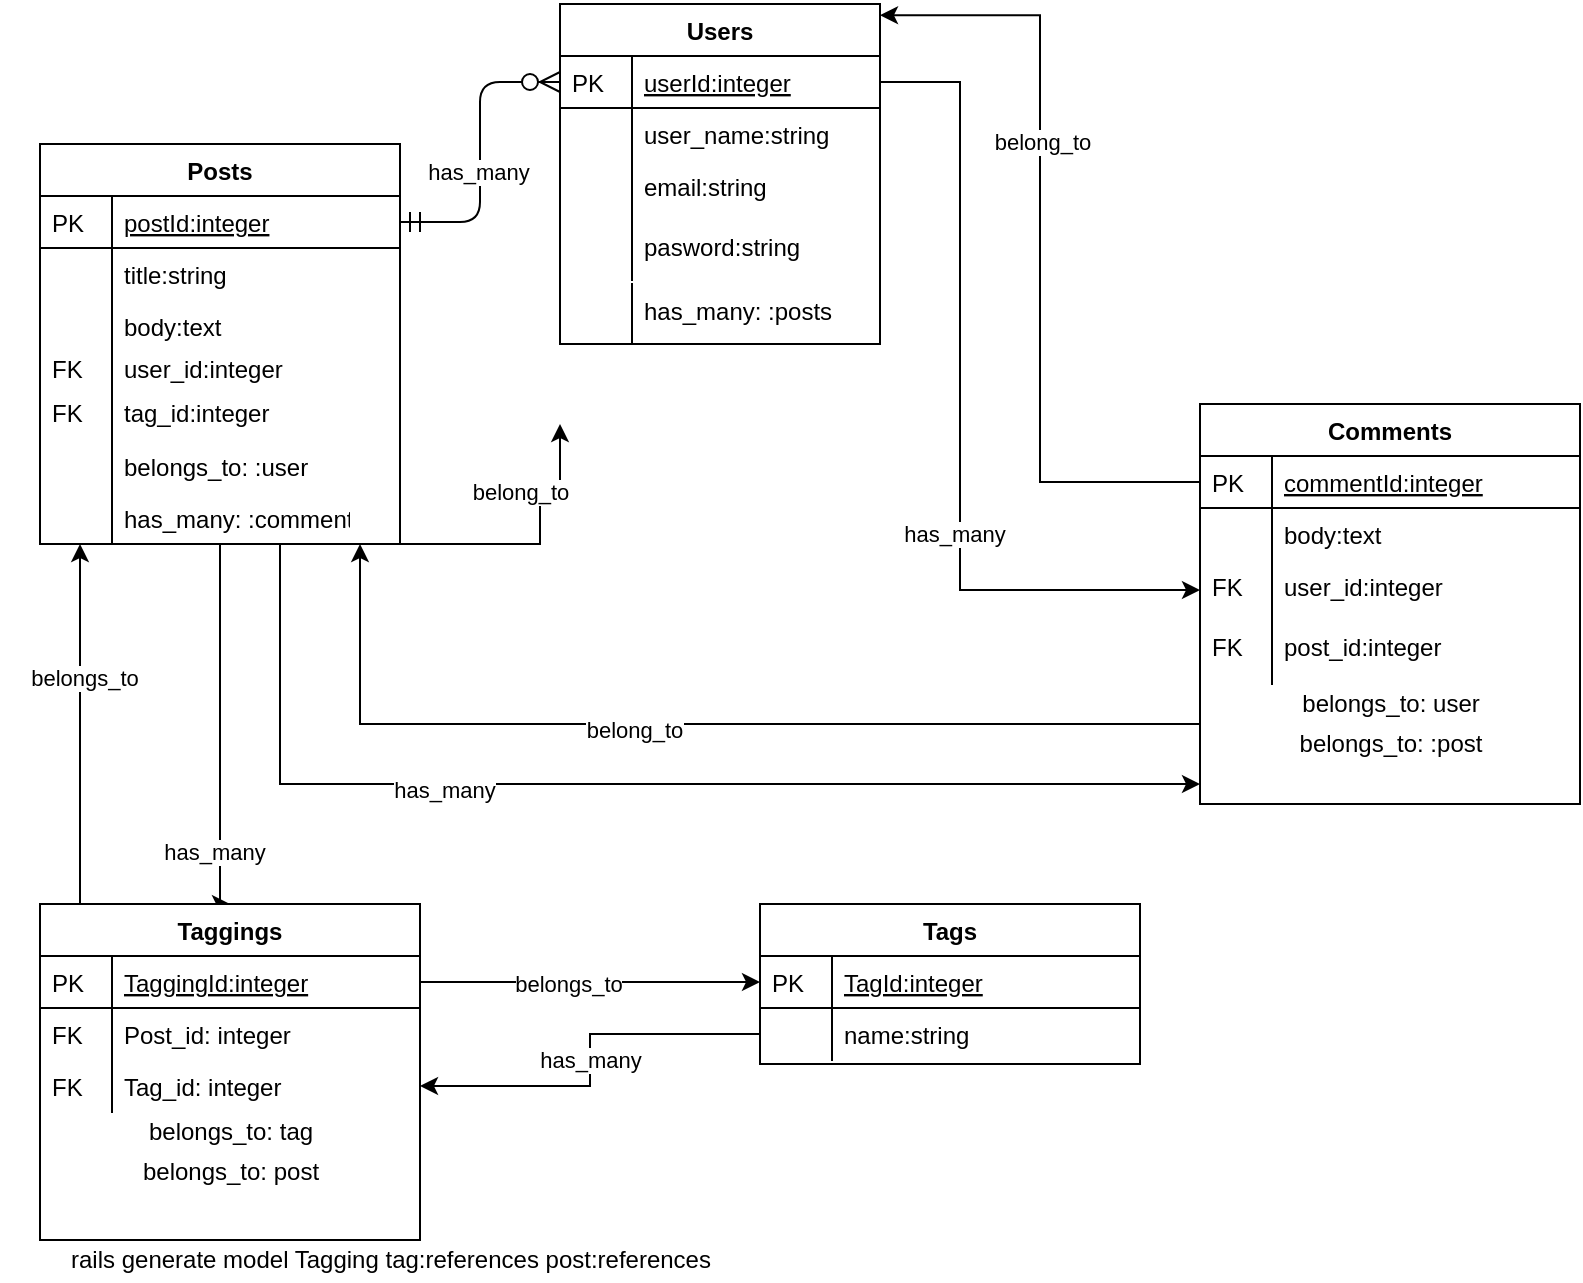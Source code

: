 <mxfile version="13.0.9" type="github"><diagram id="C5RBs43oDa-KdzZeNtuy" name="Page-1"><mxGraphModel dx="782" dy="666" grid="0" gridSize="10" guides="1" tooltips="1" connect="1" arrows="1" fold="1" page="1" pageScale="1" pageWidth="827" pageHeight="1169" math="0" shadow="0"><root><mxCell id="WIyWlLk6GJQsqaUBKTNV-0"/><mxCell id="WIyWlLk6GJQsqaUBKTNV-1" parent="WIyWlLk6GJQsqaUBKTNV-0"/><mxCell id="zkfFHV4jXpPFQw0GAbJ--63" value="" style="edgeStyle=orthogonalEdgeStyle;endArrow=ERzeroToMany;startArrow=ERmandOne;shadow=0;strokeWidth=1;endSize=8;startSize=8;" parent="WIyWlLk6GJQsqaUBKTNV-1" source="zkfFHV4jXpPFQw0GAbJ--52" target="zkfFHV4jXpPFQw0GAbJ--57" edge="1"><mxGeometry width="100" height="100" relative="1" as="geometry"><mxPoint x="310" y="390" as="sourcePoint"/><mxPoint x="410" y="290" as="targetPoint"/><Array as="points"><mxPoint x="240" y="59"/></Array></mxGeometry></mxCell><mxCell id="GU-XzyLwn903RGpwHWdi-1" value="has_many" style="edgeLabel;html=1;align=center;verticalAlign=middle;resizable=0;points=[];" parent="zkfFHV4jXpPFQw0GAbJ--63" vertex="1" connectable="0"><mxGeometry x="-0.13" y="1" relative="1" as="geometry"><mxPoint as="offset"/></mxGeometry></mxCell><mxCell id="zkfFHV4jXpPFQw0GAbJ--56" value="Users" style="swimlane;fontStyle=1;childLayout=stackLayout;horizontal=1;startSize=26;horizontalStack=0;resizeParent=1;resizeLast=0;collapsible=1;marginBottom=0;rounded=0;shadow=0;strokeWidth=1;" parent="WIyWlLk6GJQsqaUBKTNV-1" vertex="1"><mxGeometry x="280" y="20" width="160" height="170" as="geometry"><mxRectangle x="260" y="80" width="160" height="26" as="alternateBounds"/></mxGeometry></mxCell><mxCell id="zkfFHV4jXpPFQw0GAbJ--57" value="userId:integer" style="shape=partialRectangle;top=0;left=0;right=0;bottom=1;align=left;verticalAlign=top;fillColor=none;spacingLeft=40;spacingRight=4;overflow=hidden;rotatable=0;points=[[0,0.5],[1,0.5]];portConstraint=eastwest;dropTarget=0;rounded=0;shadow=0;strokeWidth=1;fontStyle=4" parent="zkfFHV4jXpPFQw0GAbJ--56" vertex="1"><mxGeometry y="26" width="160" height="26" as="geometry"/></mxCell><mxCell id="zkfFHV4jXpPFQw0GAbJ--58" value="PK" style="shape=partialRectangle;top=0;left=0;bottom=0;fillColor=none;align=left;verticalAlign=top;spacingLeft=4;spacingRight=4;overflow=hidden;rotatable=0;points=[];portConstraint=eastwest;part=1;" parent="zkfFHV4jXpPFQw0GAbJ--57" vertex="1" connectable="0"><mxGeometry width="36" height="26" as="geometry"/></mxCell><mxCell id="zkfFHV4jXpPFQw0GAbJ--59" value="user_name:string" style="shape=partialRectangle;top=0;left=0;right=0;bottom=0;align=left;verticalAlign=top;fillColor=none;spacingLeft=40;spacingRight=4;overflow=hidden;rotatable=0;points=[[0,0.5],[1,0.5]];portConstraint=eastwest;dropTarget=0;rounded=0;shadow=0;strokeWidth=1;" parent="zkfFHV4jXpPFQw0GAbJ--56" vertex="1"><mxGeometry y="52" width="160" height="26" as="geometry"/></mxCell><mxCell id="zkfFHV4jXpPFQw0GAbJ--60" value="" style="shape=partialRectangle;top=0;left=0;bottom=0;fillColor=none;align=left;verticalAlign=top;spacingLeft=4;spacingRight=4;overflow=hidden;rotatable=0;points=[];portConstraint=eastwest;part=1;" parent="zkfFHV4jXpPFQw0GAbJ--59" vertex="1" connectable="0"><mxGeometry width="36" height="26" as="geometry"/></mxCell><mxCell id="zkfFHV4jXpPFQw0GAbJ--61" value="email:string" style="shape=partialRectangle;top=0;left=0;right=0;bottom=0;align=left;verticalAlign=top;fillColor=none;spacingLeft=40;spacingRight=4;overflow=hidden;rotatable=0;points=[[0,0.5],[1,0.5]];portConstraint=eastwest;dropTarget=0;rounded=0;shadow=0;strokeWidth=1;" parent="zkfFHV4jXpPFQw0GAbJ--56" vertex="1"><mxGeometry y="78" width="160" height="30" as="geometry"/></mxCell><mxCell id="zkfFHV4jXpPFQw0GAbJ--62" value="" style="shape=partialRectangle;top=0;left=0;bottom=0;fillColor=none;align=left;verticalAlign=top;spacingLeft=4;spacingRight=4;overflow=hidden;rotatable=0;points=[];portConstraint=eastwest;part=1;" parent="zkfFHV4jXpPFQw0GAbJ--61" vertex="1" connectable="0"><mxGeometry width="36" height="30" as="geometry"/></mxCell><mxCell id="sBN3uBFpT4s0c2l0fuPL-2" value="pasword:string" style="shape=partialRectangle;top=0;left=0;right=0;bottom=0;align=left;verticalAlign=top;fillColor=none;spacingLeft=40;spacingRight=4;overflow=hidden;rotatable=0;points=[[0,0.5],[1,0.5]];portConstraint=eastwest;dropTarget=0;rounded=0;shadow=0;strokeWidth=1;" parent="zkfFHV4jXpPFQw0GAbJ--56" vertex="1"><mxGeometry y="108" width="160" height="30" as="geometry"/></mxCell><mxCell id="sBN3uBFpT4s0c2l0fuPL-3" value="" style="shape=partialRectangle;top=0;left=0;bottom=0;fillColor=none;align=left;verticalAlign=top;spacingLeft=4;spacingRight=4;overflow=hidden;rotatable=0;points=[];portConstraint=eastwest;part=1;" parent="sBN3uBFpT4s0c2l0fuPL-2" vertex="1" connectable="0"><mxGeometry width="36" height="30" as="geometry"/></mxCell><mxCell id="sBN3uBFpT4s0c2l0fuPL-0" value="has_many: :posts" style="shape=partialRectangle;top=0;left=0;right=0;bottom=0;align=left;verticalAlign=top;fillColor=none;spacingLeft=40;spacingRight=4;overflow=hidden;rotatable=0;points=[[0,0.5],[1,0.5]];portConstraint=eastwest;dropTarget=0;rounded=0;shadow=0;strokeWidth=1;" parent="WIyWlLk6GJQsqaUBKTNV-1" vertex="1"><mxGeometry x="280" y="160" width="160" height="30" as="geometry"/></mxCell><mxCell id="sBN3uBFpT4s0c2l0fuPL-1" value="" style="shape=partialRectangle;top=0;left=0;bottom=0;fillColor=none;align=left;verticalAlign=top;spacingLeft=4;spacingRight=4;overflow=hidden;rotatable=0;points=[];portConstraint=eastwest;part=1;" parent="sBN3uBFpT4s0c2l0fuPL-0" vertex="1" connectable="0"><mxGeometry width="36" height="30" as="geometry"/></mxCell><mxCell id="sBN3uBFpT4s0c2l0fuPL-10" value="belongs_to: :user" style="shape=partialRectangle;top=0;left=0;right=0;bottom=0;align=left;verticalAlign=top;fillColor=none;spacingLeft=40;spacingRight=4;overflow=hidden;rotatable=0;points=[[0,0.5],[1,0.5]];portConstraint=eastwest;dropTarget=0;rounded=0;shadow=0;strokeWidth=1;" parent="WIyWlLk6GJQsqaUBKTNV-1" vertex="1"><mxGeometry x="20" y="238" width="160" height="26" as="geometry"/></mxCell><mxCell id="sBN3uBFpT4s0c2l0fuPL-11" value="" style="shape=partialRectangle;top=0;left=0;bottom=0;fillColor=none;align=left;verticalAlign=top;spacingLeft=4;spacingRight=4;overflow=hidden;rotatable=0;points=[];portConstraint=eastwest;part=1;" parent="sBN3uBFpT4s0c2l0fuPL-10" vertex="1" connectable="0"><mxGeometry width="36" height="26" as="geometry"/></mxCell><mxCell id="sBN3uBFpT4s0c2l0fuPL-12" value="has_many: :comments" style="shape=partialRectangle;top=0;left=0;right=0;bottom=0;align=left;verticalAlign=top;fillColor=none;spacingLeft=40;spacingRight=4;overflow=hidden;rotatable=0;points=[[0,0.5],[1,0.5]];portConstraint=eastwest;dropTarget=0;rounded=0;shadow=0;strokeWidth=1;" parent="WIyWlLk6GJQsqaUBKTNV-1" vertex="1"><mxGeometry x="20" y="264" width="160" height="26" as="geometry"/></mxCell><mxCell id="sBN3uBFpT4s0c2l0fuPL-13" value="" style="shape=partialRectangle;top=0;left=0;bottom=0;fillColor=none;align=left;verticalAlign=top;spacingLeft=4;spacingRight=4;overflow=hidden;rotatable=0;points=[];portConstraint=eastwest;part=1;" parent="sBN3uBFpT4s0c2l0fuPL-12" vertex="1" connectable="0"><mxGeometry width="36" height="26" as="geometry"/></mxCell><mxCell id="sBN3uBFpT4s0c2l0fuPL-18" style="edgeStyle=orthogonalEdgeStyle;rounded=0;orthogonalLoop=1;jettySize=auto;html=1;" parent="WIyWlLk6GJQsqaUBKTNV-1" edge="1"><mxGeometry relative="1" as="geometry"><mxPoint x="200" y="260" as="sourcePoint"/><mxPoint x="280" y="230" as="targetPoint"/><Array as="points"><mxPoint x="200" y="290"/><mxPoint x="270" y="290"/><mxPoint x="270" y="260"/><mxPoint x="280" y="260"/></Array></mxGeometry></mxCell><mxCell id="GU-XzyLwn903RGpwHWdi-0" value="belong_to" style="edgeLabel;html=1;align=center;verticalAlign=middle;resizable=0;points=[];" parent="sBN3uBFpT4s0c2l0fuPL-18" vertex="1" connectable="0"><mxGeometry x="0.296" y="-1" relative="1" as="geometry"><mxPoint x="-11" y="-16" as="offset"/></mxGeometry></mxCell><mxCell id="sBN3uBFpT4s0c2l0fuPL-14" value="user_id:integer" style="shape=partialRectangle;top=0;left=0;right=0;bottom=0;align=left;verticalAlign=top;fillColor=none;spacingLeft=40;spacingRight=4;overflow=hidden;rotatable=0;points=[[0,0.5],[1,0.5]];portConstraint=eastwest;dropTarget=0;rounded=0;shadow=0;strokeWidth=1;" parent="WIyWlLk6GJQsqaUBKTNV-1" vertex="1"><mxGeometry x="20" y="189" width="180" height="26" as="geometry"/></mxCell><mxCell id="sBN3uBFpT4s0c2l0fuPL-15" value="FK" style="shape=partialRectangle;top=0;left=0;bottom=0;fillColor=none;align=left;verticalAlign=top;spacingLeft=4;spacingRight=4;overflow=hidden;rotatable=0;points=[];portConstraint=eastwest;part=1;" parent="sBN3uBFpT4s0c2l0fuPL-14" vertex="1" connectable="0"><mxGeometry width="36" height="26" as="geometry"/></mxCell><mxCell id="GU-XzyLwn903RGpwHWdi-3" value="Comments" style="swimlane;fontStyle=1;childLayout=stackLayout;horizontal=1;startSize=26;horizontalStack=0;resizeParent=1;resizeLast=0;collapsible=1;marginBottom=0;rounded=0;shadow=0;strokeWidth=1;" parent="WIyWlLk6GJQsqaUBKTNV-1" vertex="1"><mxGeometry x="600" y="220" width="190" height="200" as="geometry"><mxRectangle x="260" y="80" width="160" height="26" as="alternateBounds"/></mxGeometry></mxCell><mxCell id="GU-XzyLwn903RGpwHWdi-4" value="commentId:integer" style="shape=partialRectangle;top=0;left=0;right=0;bottom=1;align=left;verticalAlign=top;fillColor=none;spacingLeft=40;spacingRight=4;overflow=hidden;rotatable=0;points=[[0,0.5],[1,0.5]];portConstraint=eastwest;dropTarget=0;rounded=0;shadow=0;strokeWidth=1;fontStyle=4" parent="GU-XzyLwn903RGpwHWdi-3" vertex="1"><mxGeometry y="26" width="190" height="26" as="geometry"/></mxCell><mxCell id="GU-XzyLwn903RGpwHWdi-5" value="PK" style="shape=partialRectangle;top=0;left=0;bottom=0;fillColor=none;align=left;verticalAlign=top;spacingLeft=4;spacingRight=4;overflow=hidden;rotatable=0;points=[];portConstraint=eastwest;part=1;" parent="GU-XzyLwn903RGpwHWdi-4" vertex="1" connectable="0"><mxGeometry width="36" height="26" as="geometry"/></mxCell><mxCell id="GU-XzyLwn903RGpwHWdi-6" value="body:text" style="shape=partialRectangle;top=0;left=0;right=0;bottom=0;align=left;verticalAlign=top;fillColor=none;spacingLeft=40;spacingRight=4;overflow=hidden;rotatable=0;points=[[0,0.5],[1,0.5]];portConstraint=eastwest;dropTarget=0;rounded=0;shadow=0;strokeWidth=1;" parent="GU-XzyLwn903RGpwHWdi-3" vertex="1"><mxGeometry y="52" width="190" height="26" as="geometry"/></mxCell><mxCell id="GU-XzyLwn903RGpwHWdi-7" value="" style="shape=partialRectangle;top=0;left=0;bottom=0;fillColor=none;align=left;verticalAlign=top;spacingLeft=4;spacingRight=4;overflow=hidden;rotatable=0;points=[];portConstraint=eastwest;part=1;" parent="GU-XzyLwn903RGpwHWdi-6" vertex="1" connectable="0"><mxGeometry width="36" height="26" as="geometry"/></mxCell><mxCell id="GU-XzyLwn903RGpwHWdi-8" value="user_id:integer" style="shape=partialRectangle;top=0;left=0;right=0;bottom=0;align=left;verticalAlign=top;fillColor=none;spacingLeft=40;spacingRight=4;overflow=hidden;rotatable=0;points=[[0,0.5],[1,0.5]];portConstraint=eastwest;dropTarget=0;rounded=0;shadow=0;strokeWidth=1;" parent="GU-XzyLwn903RGpwHWdi-3" vertex="1"><mxGeometry y="78" width="190" height="30" as="geometry"/></mxCell><mxCell id="GU-XzyLwn903RGpwHWdi-9" value="FK" style="shape=partialRectangle;top=0;left=0;bottom=0;fillColor=none;align=left;verticalAlign=top;spacingLeft=4;spacingRight=4;overflow=hidden;rotatable=0;points=[];portConstraint=eastwest;part=1;" parent="GU-XzyLwn903RGpwHWdi-8" vertex="1" connectable="0"><mxGeometry width="36" height="30" as="geometry"/></mxCell><mxCell id="GU-XzyLwn903RGpwHWdi-10" value="post_id:integer" style="shape=partialRectangle;top=0;left=0;right=0;bottom=0;align=left;verticalAlign=top;fillColor=none;spacingLeft=40;spacingRight=4;overflow=hidden;rotatable=0;points=[[0,0.5],[1,0.5]];portConstraint=eastwest;dropTarget=0;rounded=0;shadow=0;strokeWidth=1;" parent="GU-XzyLwn903RGpwHWdi-3" vertex="1"><mxGeometry y="108" width="190" height="32" as="geometry"/></mxCell><mxCell id="GU-XzyLwn903RGpwHWdi-11" value="FK" style="shape=partialRectangle;top=0;left=0;bottom=0;fillColor=none;align=left;verticalAlign=top;spacingLeft=4;spacingRight=4;overflow=hidden;rotatable=0;points=[];portConstraint=eastwest;part=1;" parent="GU-XzyLwn903RGpwHWdi-10" vertex="1" connectable="0"><mxGeometry width="36" height="32" as="geometry"/></mxCell><mxCell id="GU-XzyLwn903RGpwHWdi-45" value="&lt;div&gt;belongs_to: user&lt;/div&gt;" style="text;html=1;align=center;verticalAlign=middle;resizable=0;points=[];autosize=1;" parent="GU-XzyLwn903RGpwHWdi-3" vertex="1"><mxGeometry y="140" width="190" height="20" as="geometry"/></mxCell><mxCell id="GU-XzyLwn903RGpwHWdi-46" value="belongs_to: :post" style="text;html=1;align=center;verticalAlign=middle;resizable=0;points=[];autosize=1;" parent="GU-XzyLwn903RGpwHWdi-3" vertex="1"><mxGeometry y="160" width="190" height="20" as="geometry"/></mxCell><mxCell id="GU-XzyLwn903RGpwHWdi-16" value="tag_id:integer" style="shape=partialRectangle;top=0;left=0;right=0;bottom=0;align=left;verticalAlign=top;fillColor=none;spacingLeft=40;spacingRight=4;overflow=hidden;rotatable=0;points=[[0,0.5],[1,0.5]];portConstraint=eastwest;dropTarget=0;rounded=0;shadow=0;strokeWidth=1;" parent="WIyWlLk6GJQsqaUBKTNV-1" vertex="1"><mxGeometry x="20" y="211" width="180" height="26" as="geometry"/></mxCell><mxCell id="GU-XzyLwn903RGpwHWdi-17" value="FK" style="shape=partialRectangle;top=0;left=0;bottom=0;fillColor=none;align=left;verticalAlign=top;spacingLeft=4;spacingRight=4;overflow=hidden;rotatable=0;points=[];portConstraint=eastwest;part=1;" parent="GU-XzyLwn903RGpwHWdi-16" vertex="1" connectable="0"><mxGeometry width="36" height="26" as="geometry"/></mxCell><mxCell id="GU-XzyLwn903RGpwHWdi-18" style="edgeStyle=orthogonalEdgeStyle;rounded=0;orthogonalLoop=1;jettySize=auto;html=1;exitX=0;exitY=0.5;exitDx=0;exitDy=0;entryX=1;entryY=0.033;entryDx=0;entryDy=0;entryPerimeter=0;" parent="WIyWlLk6GJQsqaUBKTNV-1" source="GU-XzyLwn903RGpwHWdi-4" target="zkfFHV4jXpPFQw0GAbJ--56" edge="1"><mxGeometry relative="1" as="geometry"/></mxCell><mxCell id="GU-XzyLwn903RGpwHWdi-19" value="belong_to" style="edgeLabel;html=1;align=center;verticalAlign=middle;resizable=0;points=[];" parent="GU-XzyLwn903RGpwHWdi-18" vertex="1" connectable="0"><mxGeometry x="0.27" y="-1" relative="1" as="geometry"><mxPoint as="offset"/></mxGeometry></mxCell><mxCell id="GU-XzyLwn903RGpwHWdi-25" style="edgeStyle=orthogonalEdgeStyle;rounded=0;orthogonalLoop=1;jettySize=auto;html=1;exitX=0.25;exitY=1;exitDx=0;exitDy=0;" parent="WIyWlLk6GJQsqaUBKTNV-1" source="zkfFHV4jXpPFQw0GAbJ--51" edge="1"><mxGeometry relative="1" as="geometry"><mxPoint x="600" y="410" as="targetPoint"/><Array as="points"><mxPoint x="140" y="290"/><mxPoint x="140" y="410"/></Array></mxGeometry></mxCell><mxCell id="GU-XzyLwn903RGpwHWdi-26" value="has_many" style="edgeLabel;html=1;align=center;verticalAlign=middle;resizable=0;points=[];" parent="GU-XzyLwn903RGpwHWdi-25" vertex="1" connectable="0"><mxGeometry x="-0.155" y="-3" relative="1" as="geometry"><mxPoint as="offset"/></mxGeometry></mxCell><mxCell id="GU-XzyLwn903RGpwHWdi-52" style="edgeStyle=orthogonalEdgeStyle;rounded=0;orthogonalLoop=1;jettySize=auto;html=1;exitX=0.5;exitY=1;exitDx=0;exitDy=0;entryX=0.5;entryY=0;entryDx=0;entryDy=0;" parent="WIyWlLk6GJQsqaUBKTNV-1" source="zkfFHV4jXpPFQw0GAbJ--51" target="GU-XzyLwn903RGpwHWdi-36" edge="1"><mxGeometry relative="1" as="geometry"><Array as="points"><mxPoint x="110" y="470"/></Array></mxGeometry></mxCell><mxCell id="GU-XzyLwn903RGpwHWdi-53" value="has_many" style="edgeLabel;html=1;align=center;verticalAlign=middle;resizable=0;points=[];" parent="GU-XzyLwn903RGpwHWdi-52" vertex="1" connectable="0"><mxGeometry x="0.665" y="-3" relative="1" as="geometry"><mxPoint as="offset"/></mxGeometry></mxCell><mxCell id="zkfFHV4jXpPFQw0GAbJ--51" value="Posts" style="swimlane;fontStyle=1;childLayout=stackLayout;horizontal=1;startSize=26;horizontalStack=0;resizeParent=1;resizeLast=0;collapsible=1;marginBottom=0;rounded=0;shadow=0;strokeWidth=1;" parent="WIyWlLk6GJQsqaUBKTNV-1" vertex="1"><mxGeometry x="20" y="90" width="180" height="200" as="geometry"><mxRectangle x="20" y="80" width="160" height="26" as="alternateBounds"/></mxGeometry></mxCell><mxCell id="zkfFHV4jXpPFQw0GAbJ--52" value="postId:integer" style="shape=partialRectangle;top=0;left=0;right=0;bottom=1;align=left;verticalAlign=top;fillColor=none;spacingLeft=40;spacingRight=4;overflow=hidden;rotatable=0;points=[[0,0.5],[1,0.5]];portConstraint=eastwest;dropTarget=0;rounded=0;shadow=0;strokeWidth=1;fontStyle=4" parent="zkfFHV4jXpPFQw0GAbJ--51" vertex="1"><mxGeometry y="26" width="180" height="26" as="geometry"/></mxCell><mxCell id="zkfFHV4jXpPFQw0GAbJ--53" value="PK" style="shape=partialRectangle;top=0;left=0;bottom=0;fillColor=none;align=left;verticalAlign=top;spacingLeft=4;spacingRight=4;overflow=hidden;rotatable=0;points=[];portConstraint=eastwest;part=1;" parent="zkfFHV4jXpPFQw0GAbJ--52" vertex="1" connectable="0"><mxGeometry width="36" height="26" as="geometry"/></mxCell><mxCell id="zkfFHV4jXpPFQw0GAbJ--54" value="title:string" style="shape=partialRectangle;top=0;left=0;right=0;bottom=0;align=left;verticalAlign=top;fillColor=none;spacingLeft=40;spacingRight=4;overflow=hidden;rotatable=0;points=[[0,0.5],[1,0.5]];portConstraint=eastwest;dropTarget=0;rounded=0;shadow=0;strokeWidth=1;" parent="zkfFHV4jXpPFQw0GAbJ--51" vertex="1"><mxGeometry y="52" width="180" height="26" as="geometry"/></mxCell><mxCell id="zkfFHV4jXpPFQw0GAbJ--55" value="" style="shape=partialRectangle;top=0;left=0;bottom=0;fillColor=none;align=left;verticalAlign=top;spacingLeft=4;spacingRight=4;overflow=hidden;rotatable=0;points=[];portConstraint=eastwest;part=1;" parent="zkfFHV4jXpPFQw0GAbJ--54" vertex="1" connectable="0"><mxGeometry width="36" height="26" as="geometry"/></mxCell><mxCell id="sBN3uBFpT4s0c2l0fuPL-6" value="body:text" style="shape=partialRectangle;top=0;left=0;right=0;bottom=0;align=left;verticalAlign=top;fillColor=none;spacingLeft=40;spacingRight=4;overflow=hidden;rotatable=0;points=[[0,0.5],[1,0.5]];portConstraint=eastwest;dropTarget=0;rounded=0;shadow=0;strokeWidth=1;" parent="zkfFHV4jXpPFQw0GAbJ--51" vertex="1"><mxGeometry y="78" width="180" height="26" as="geometry"/></mxCell><mxCell id="sBN3uBFpT4s0c2l0fuPL-7" value="" style="shape=partialRectangle;top=0;left=0;bottom=0;fillColor=none;align=left;verticalAlign=top;spacingLeft=4;spacingRight=4;overflow=hidden;rotatable=0;points=[];portConstraint=eastwest;part=1;" parent="sBN3uBFpT4s0c2l0fuPL-6" vertex="1" connectable="0"><mxGeometry width="36" height="26" as="geometry"/></mxCell><mxCell id="GU-XzyLwn903RGpwHWdi-21" style="edgeStyle=orthogonalEdgeStyle;rounded=0;orthogonalLoop=1;jettySize=auto;html=1;exitX=1;exitY=0.5;exitDx=0;exitDy=0;entryX=0;entryY=0.5;entryDx=0;entryDy=0;" parent="WIyWlLk6GJQsqaUBKTNV-1" source="zkfFHV4jXpPFQw0GAbJ--57" target="GU-XzyLwn903RGpwHWdi-8" edge="1"><mxGeometry relative="1" as="geometry"><Array as="points"><mxPoint x="480" y="59"/><mxPoint x="480" y="313"/></Array></mxGeometry></mxCell><mxCell id="GU-XzyLwn903RGpwHWdi-22" value="has_many" style="edgeLabel;html=1;align=center;verticalAlign=middle;resizable=0;points=[];" parent="GU-XzyLwn903RGpwHWdi-21" vertex="1" connectable="0"><mxGeometry x="0.285" y="-3" relative="1" as="geometry"><mxPoint as="offset"/></mxGeometry></mxCell><mxCell id="GU-XzyLwn903RGpwHWdi-23" style="edgeStyle=orthogonalEdgeStyle;rounded=0;orthogonalLoop=1;jettySize=auto;html=1;exitX=0;exitY=0.5;exitDx=0;exitDy=0;" parent="WIyWlLk6GJQsqaUBKTNV-1" source="GU-XzyLwn903RGpwHWdi-10" edge="1"><mxGeometry relative="1" as="geometry"><mxPoint x="180" y="290" as="targetPoint"/><Array as="points"><mxPoint x="600" y="380"/><mxPoint x="180" y="380"/></Array></mxGeometry></mxCell><mxCell id="GU-XzyLwn903RGpwHWdi-24" value="belong_to" style="edgeLabel;html=1;align=center;verticalAlign=middle;resizable=0;points=[];" parent="GU-XzyLwn903RGpwHWdi-23" vertex="1" connectable="0"><mxGeometry x="0.169" y="3" relative="1" as="geometry"><mxPoint as="offset"/></mxGeometry></mxCell><mxCell id="GU-XzyLwn903RGpwHWdi-27" value="Tags" style="swimlane;fontStyle=1;childLayout=stackLayout;horizontal=1;startSize=26;horizontalStack=0;resizeParent=1;resizeLast=0;collapsible=1;marginBottom=0;rounded=0;shadow=0;strokeWidth=1;" parent="WIyWlLk6GJQsqaUBKTNV-1" vertex="1"><mxGeometry x="380" y="470" width="190" height="80" as="geometry"><mxRectangle x="260" y="80" width="160" height="26" as="alternateBounds"/></mxGeometry></mxCell><mxCell id="GU-XzyLwn903RGpwHWdi-28" value="TagId:integer" style="shape=partialRectangle;top=0;left=0;right=0;bottom=1;align=left;verticalAlign=top;fillColor=none;spacingLeft=40;spacingRight=4;overflow=hidden;rotatable=0;points=[[0,0.5],[1,0.5]];portConstraint=eastwest;dropTarget=0;rounded=0;shadow=0;strokeWidth=1;fontStyle=4" parent="GU-XzyLwn903RGpwHWdi-27" vertex="1"><mxGeometry y="26" width="190" height="26" as="geometry"/></mxCell><mxCell id="GU-XzyLwn903RGpwHWdi-29" value="PK" style="shape=partialRectangle;top=0;left=0;bottom=0;fillColor=none;align=left;verticalAlign=top;spacingLeft=4;spacingRight=4;overflow=hidden;rotatable=0;points=[];portConstraint=eastwest;part=1;" parent="GU-XzyLwn903RGpwHWdi-28" vertex="1" connectable="0"><mxGeometry width="36" height="26" as="geometry"/></mxCell><mxCell id="GU-XzyLwn903RGpwHWdi-30" value="name:string" style="shape=partialRectangle;top=0;left=0;right=0;bottom=0;align=left;verticalAlign=top;fillColor=none;spacingLeft=40;spacingRight=4;overflow=hidden;rotatable=0;points=[[0,0.5],[1,0.5]];portConstraint=eastwest;dropTarget=0;rounded=0;shadow=0;strokeWidth=1;" parent="GU-XzyLwn903RGpwHWdi-27" vertex="1"><mxGeometry y="52" width="190" height="26" as="geometry"/></mxCell><mxCell id="GU-XzyLwn903RGpwHWdi-31" value="" style="shape=partialRectangle;top=0;left=0;bottom=0;fillColor=none;align=left;verticalAlign=top;spacingLeft=4;spacingRight=4;overflow=hidden;rotatable=0;points=[];portConstraint=eastwest;part=1;" parent="GU-XzyLwn903RGpwHWdi-30" vertex="1" connectable="0"><mxGeometry width="36" height="26" as="geometry"/></mxCell><mxCell id="GU-XzyLwn903RGpwHWdi-50" style="edgeStyle=orthogonalEdgeStyle;rounded=0;orthogonalLoop=1;jettySize=auto;html=1;exitX=0.25;exitY=0;exitDx=0;exitDy=0;" parent="WIyWlLk6GJQsqaUBKTNV-1" source="GU-XzyLwn903RGpwHWdi-36" edge="1"><mxGeometry relative="1" as="geometry"><mxPoint x="40" y="290" as="targetPoint"/><Array as="points"><mxPoint x="40" y="470"/><mxPoint x="40" y="290"/></Array></mxGeometry></mxCell><mxCell id="GU-XzyLwn903RGpwHWdi-51" value="belongs_to" style="edgeLabel;html=1;align=center;verticalAlign=middle;resizable=0;points=[];" parent="GU-XzyLwn903RGpwHWdi-50" vertex="1" connectable="0"><mxGeometry x="0.364" y="-2" relative="1" as="geometry"><mxPoint y="1" as="offset"/></mxGeometry></mxCell><mxCell id="GU-XzyLwn903RGpwHWdi-36" value="Taggings" style="swimlane;fontStyle=1;childLayout=stackLayout;horizontal=1;startSize=26;horizontalStack=0;resizeParent=1;resizeLast=0;collapsible=1;marginBottom=0;rounded=0;shadow=0;strokeWidth=1;" parent="WIyWlLk6GJQsqaUBKTNV-1" vertex="1"><mxGeometry x="20" y="470" width="190" height="168" as="geometry"><mxRectangle x="260" y="80" width="160" height="26" as="alternateBounds"/></mxGeometry></mxCell><mxCell id="GU-XzyLwn903RGpwHWdi-37" value="TaggingId:integer" style="shape=partialRectangle;top=0;left=0;right=0;bottom=1;align=left;verticalAlign=top;fillColor=none;spacingLeft=40;spacingRight=4;overflow=hidden;rotatable=0;points=[[0,0.5],[1,0.5]];portConstraint=eastwest;dropTarget=0;rounded=0;shadow=0;strokeWidth=1;fontStyle=4" parent="GU-XzyLwn903RGpwHWdi-36" vertex="1"><mxGeometry y="26" width="190" height="26" as="geometry"/></mxCell><mxCell id="GU-XzyLwn903RGpwHWdi-38" value="PK" style="shape=partialRectangle;top=0;left=0;bottom=0;fillColor=none;align=left;verticalAlign=top;spacingLeft=4;spacingRight=4;overflow=hidden;rotatable=0;points=[];portConstraint=eastwest;part=1;" parent="GU-XzyLwn903RGpwHWdi-37" vertex="1" connectable="0"><mxGeometry width="36" height="26" as="geometry"/></mxCell><mxCell id="GU-XzyLwn903RGpwHWdi-39" value="Post_id: integer" style="shape=partialRectangle;top=0;left=0;right=0;bottom=0;align=left;verticalAlign=top;fillColor=none;spacingLeft=40;spacingRight=4;overflow=hidden;rotatable=0;points=[[0,0.5],[1,0.5]];portConstraint=eastwest;dropTarget=0;rounded=0;shadow=0;strokeWidth=1;" parent="GU-XzyLwn903RGpwHWdi-36" vertex="1"><mxGeometry y="52" width="190" height="26" as="geometry"/></mxCell><mxCell id="GU-XzyLwn903RGpwHWdi-40" value="FK" style="shape=partialRectangle;top=0;left=0;bottom=0;fillColor=none;align=left;verticalAlign=top;spacingLeft=4;spacingRight=4;overflow=hidden;rotatable=0;points=[];portConstraint=eastwest;part=1;" parent="GU-XzyLwn903RGpwHWdi-39" vertex="1" connectable="0"><mxGeometry width="36" height="26" as="geometry"/></mxCell><mxCell id="GU-XzyLwn903RGpwHWdi-42" value="Tag_id: integer" style="shape=partialRectangle;top=0;left=0;right=0;bottom=0;align=left;verticalAlign=top;fillColor=none;spacingLeft=40;spacingRight=4;overflow=hidden;rotatable=0;points=[[0,0.5],[1,0.5]];portConstraint=eastwest;dropTarget=0;rounded=0;shadow=0;strokeWidth=1;" parent="GU-XzyLwn903RGpwHWdi-36" vertex="1"><mxGeometry y="78" width="190" height="26" as="geometry"/></mxCell><mxCell id="GU-XzyLwn903RGpwHWdi-43" value="FK" style="shape=partialRectangle;top=0;left=0;bottom=0;fillColor=none;align=left;verticalAlign=top;spacingLeft=4;spacingRight=4;overflow=hidden;rotatable=0;points=[];portConstraint=eastwest;part=1;" parent="GU-XzyLwn903RGpwHWdi-42" vertex="1" connectable="0"><mxGeometry width="36" height="26" as="geometry"/></mxCell><mxCell id="GU-XzyLwn903RGpwHWdi-48" value="belongs_to: tag" style="text;html=1;align=center;verticalAlign=middle;resizable=0;points=[];autosize=1;" parent="GU-XzyLwn903RGpwHWdi-36" vertex="1"><mxGeometry y="104" width="190" height="20" as="geometry"/></mxCell><mxCell id="GU-XzyLwn903RGpwHWdi-49" value="belongs_to: post" style="text;html=1;align=center;verticalAlign=middle;resizable=0;points=[];autosize=1;" parent="GU-XzyLwn903RGpwHWdi-36" vertex="1"><mxGeometry y="124" width="190" height="20" as="geometry"/></mxCell><mxCell id="GU-XzyLwn903RGpwHWdi-54" style="edgeStyle=orthogonalEdgeStyle;rounded=0;orthogonalLoop=1;jettySize=auto;html=1;exitX=1;exitY=0.5;exitDx=0;exitDy=0;entryX=0;entryY=0.5;entryDx=0;entryDy=0;" parent="WIyWlLk6GJQsqaUBKTNV-1" source="GU-XzyLwn903RGpwHWdi-37" target="GU-XzyLwn903RGpwHWdi-28" edge="1"><mxGeometry relative="1" as="geometry"/></mxCell><mxCell id="GU-XzyLwn903RGpwHWdi-55" value="belongs_to" style="edgeLabel;html=1;align=center;verticalAlign=middle;resizable=0;points=[];" parent="GU-XzyLwn903RGpwHWdi-54" vertex="1" connectable="0"><mxGeometry x="-0.129" y="-1" relative="1" as="geometry"><mxPoint as="offset"/></mxGeometry></mxCell><mxCell id="GU-XzyLwn903RGpwHWdi-56" value="has_many" style="edgeStyle=orthogonalEdgeStyle;rounded=0;orthogonalLoop=1;jettySize=auto;html=1;exitX=0;exitY=0.5;exitDx=0;exitDy=0;entryX=1;entryY=0.5;entryDx=0;entryDy=0;" parent="WIyWlLk6GJQsqaUBKTNV-1" source="GU-XzyLwn903RGpwHWdi-30" target="GU-XzyLwn903RGpwHWdi-42" edge="1"><mxGeometry relative="1" as="geometry"/></mxCell><mxCell id="GU-XzyLwn903RGpwHWdi-59" value="rails generate model Tagging tag:references post:references" style="text;html=1;align=center;verticalAlign=middle;resizable=0;points=[];autosize=1;" parent="WIyWlLk6GJQsqaUBKTNV-1" vertex="1"><mxGeometry y="638" width="390" height="20" as="geometry"/></mxCell></root></mxGraphModel></diagram></mxfile>
×
Drag and Drop
The image will be downloaded